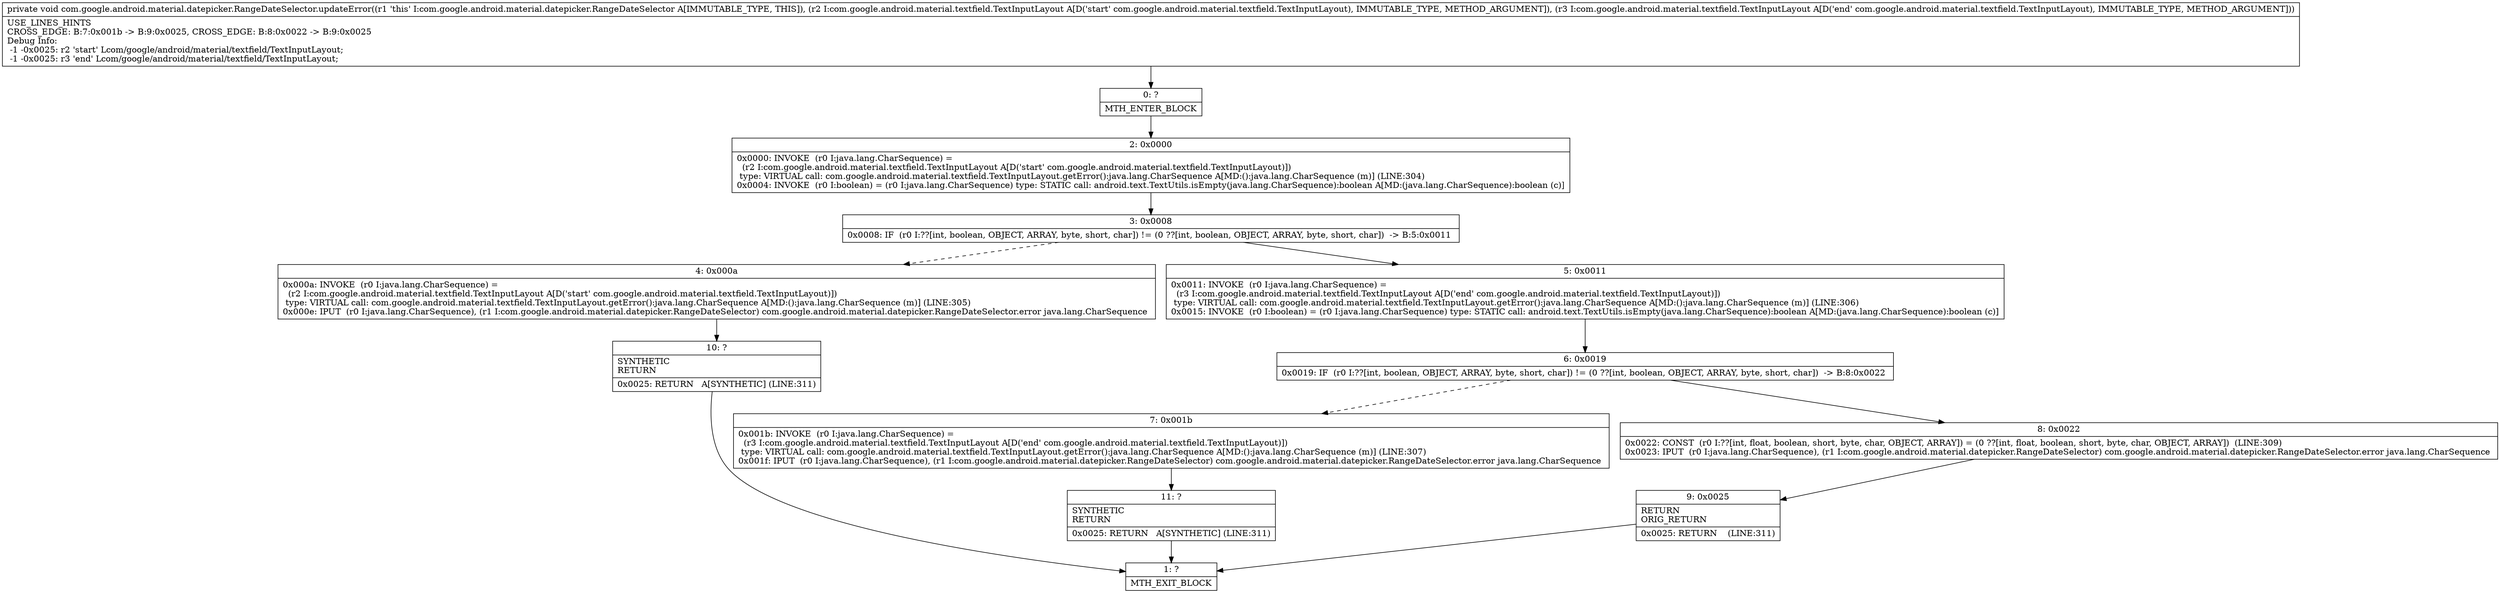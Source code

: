 digraph "CFG forcom.google.android.material.datepicker.RangeDateSelector.updateError(Lcom\/google\/android\/material\/textfield\/TextInputLayout;Lcom\/google\/android\/material\/textfield\/TextInputLayout;)V" {
Node_0 [shape=record,label="{0\:\ ?|MTH_ENTER_BLOCK\l}"];
Node_2 [shape=record,label="{2\:\ 0x0000|0x0000: INVOKE  (r0 I:java.lang.CharSequence) = \l  (r2 I:com.google.android.material.textfield.TextInputLayout A[D('start' com.google.android.material.textfield.TextInputLayout)])\l type: VIRTUAL call: com.google.android.material.textfield.TextInputLayout.getError():java.lang.CharSequence A[MD:():java.lang.CharSequence (m)] (LINE:304)\l0x0004: INVOKE  (r0 I:boolean) = (r0 I:java.lang.CharSequence) type: STATIC call: android.text.TextUtils.isEmpty(java.lang.CharSequence):boolean A[MD:(java.lang.CharSequence):boolean (c)]\l}"];
Node_3 [shape=record,label="{3\:\ 0x0008|0x0008: IF  (r0 I:??[int, boolean, OBJECT, ARRAY, byte, short, char]) != (0 ??[int, boolean, OBJECT, ARRAY, byte, short, char])  \-\> B:5:0x0011 \l}"];
Node_4 [shape=record,label="{4\:\ 0x000a|0x000a: INVOKE  (r0 I:java.lang.CharSequence) = \l  (r2 I:com.google.android.material.textfield.TextInputLayout A[D('start' com.google.android.material.textfield.TextInputLayout)])\l type: VIRTUAL call: com.google.android.material.textfield.TextInputLayout.getError():java.lang.CharSequence A[MD:():java.lang.CharSequence (m)] (LINE:305)\l0x000e: IPUT  (r0 I:java.lang.CharSequence), (r1 I:com.google.android.material.datepicker.RangeDateSelector) com.google.android.material.datepicker.RangeDateSelector.error java.lang.CharSequence \l}"];
Node_10 [shape=record,label="{10\:\ ?|SYNTHETIC\lRETURN\l|0x0025: RETURN   A[SYNTHETIC] (LINE:311)\l}"];
Node_1 [shape=record,label="{1\:\ ?|MTH_EXIT_BLOCK\l}"];
Node_5 [shape=record,label="{5\:\ 0x0011|0x0011: INVOKE  (r0 I:java.lang.CharSequence) = \l  (r3 I:com.google.android.material.textfield.TextInputLayout A[D('end' com.google.android.material.textfield.TextInputLayout)])\l type: VIRTUAL call: com.google.android.material.textfield.TextInputLayout.getError():java.lang.CharSequence A[MD:():java.lang.CharSequence (m)] (LINE:306)\l0x0015: INVOKE  (r0 I:boolean) = (r0 I:java.lang.CharSequence) type: STATIC call: android.text.TextUtils.isEmpty(java.lang.CharSequence):boolean A[MD:(java.lang.CharSequence):boolean (c)]\l}"];
Node_6 [shape=record,label="{6\:\ 0x0019|0x0019: IF  (r0 I:??[int, boolean, OBJECT, ARRAY, byte, short, char]) != (0 ??[int, boolean, OBJECT, ARRAY, byte, short, char])  \-\> B:8:0x0022 \l}"];
Node_7 [shape=record,label="{7\:\ 0x001b|0x001b: INVOKE  (r0 I:java.lang.CharSequence) = \l  (r3 I:com.google.android.material.textfield.TextInputLayout A[D('end' com.google.android.material.textfield.TextInputLayout)])\l type: VIRTUAL call: com.google.android.material.textfield.TextInputLayout.getError():java.lang.CharSequence A[MD:():java.lang.CharSequence (m)] (LINE:307)\l0x001f: IPUT  (r0 I:java.lang.CharSequence), (r1 I:com.google.android.material.datepicker.RangeDateSelector) com.google.android.material.datepicker.RangeDateSelector.error java.lang.CharSequence \l}"];
Node_11 [shape=record,label="{11\:\ ?|SYNTHETIC\lRETURN\l|0x0025: RETURN   A[SYNTHETIC] (LINE:311)\l}"];
Node_8 [shape=record,label="{8\:\ 0x0022|0x0022: CONST  (r0 I:??[int, float, boolean, short, byte, char, OBJECT, ARRAY]) = (0 ??[int, float, boolean, short, byte, char, OBJECT, ARRAY])  (LINE:309)\l0x0023: IPUT  (r0 I:java.lang.CharSequence), (r1 I:com.google.android.material.datepicker.RangeDateSelector) com.google.android.material.datepicker.RangeDateSelector.error java.lang.CharSequence \l}"];
Node_9 [shape=record,label="{9\:\ 0x0025|RETURN\lORIG_RETURN\l|0x0025: RETURN    (LINE:311)\l}"];
MethodNode[shape=record,label="{private void com.google.android.material.datepicker.RangeDateSelector.updateError((r1 'this' I:com.google.android.material.datepicker.RangeDateSelector A[IMMUTABLE_TYPE, THIS]), (r2 I:com.google.android.material.textfield.TextInputLayout A[D('start' com.google.android.material.textfield.TextInputLayout), IMMUTABLE_TYPE, METHOD_ARGUMENT]), (r3 I:com.google.android.material.textfield.TextInputLayout A[D('end' com.google.android.material.textfield.TextInputLayout), IMMUTABLE_TYPE, METHOD_ARGUMENT]))  | USE_LINES_HINTS\lCROSS_EDGE: B:7:0x001b \-\> B:9:0x0025, CROSS_EDGE: B:8:0x0022 \-\> B:9:0x0025\lDebug Info:\l  \-1 \-0x0025: r2 'start' Lcom\/google\/android\/material\/textfield\/TextInputLayout;\l  \-1 \-0x0025: r3 'end' Lcom\/google\/android\/material\/textfield\/TextInputLayout;\l}"];
MethodNode -> Node_0;Node_0 -> Node_2;
Node_2 -> Node_3;
Node_3 -> Node_4[style=dashed];
Node_3 -> Node_5;
Node_4 -> Node_10;
Node_10 -> Node_1;
Node_5 -> Node_6;
Node_6 -> Node_7[style=dashed];
Node_6 -> Node_8;
Node_7 -> Node_11;
Node_11 -> Node_1;
Node_8 -> Node_9;
Node_9 -> Node_1;
}


